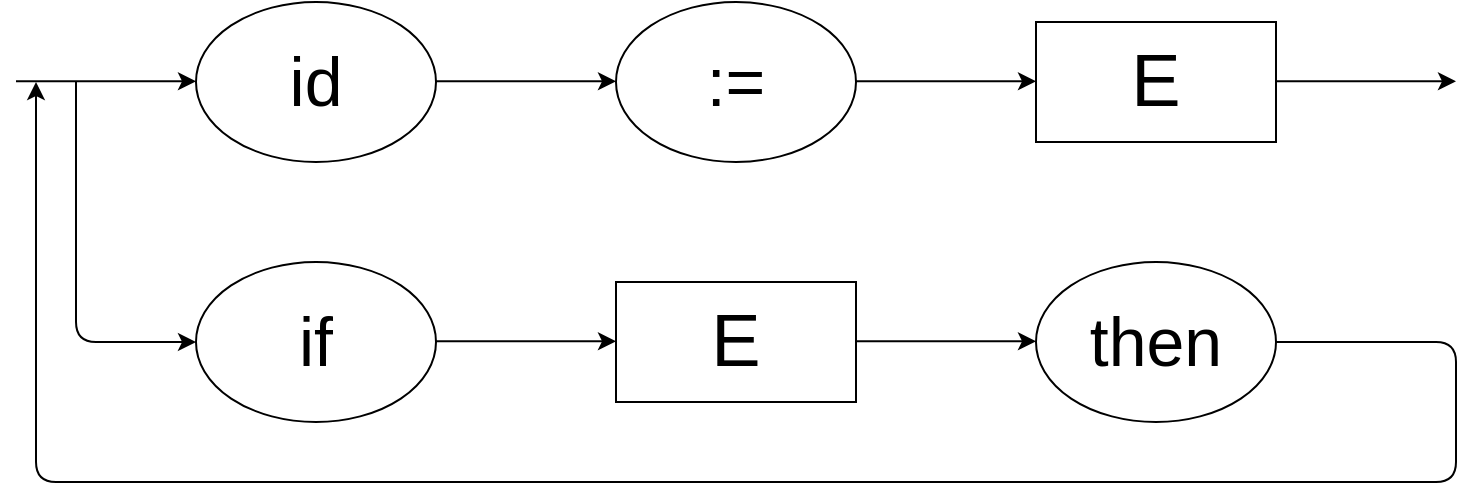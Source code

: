 <mxfile version="12.7.9" type="device"><diagram id="I5BP6vOR_1D-y6K9_unL" name="Page-1"><mxGraphModel dx="1843" dy="540" grid="1" gridSize="10" guides="1" tooltips="1" connect="1" arrows="1" fold="1" page="1" pageScale="1" pageWidth="827" pageHeight="1169" math="0" shadow="0"><root><mxCell id="0"/><mxCell id="1" parent="0"/><mxCell id="Dvv93qsHE8iZuxDN588F-52" value="" style="group" vertex="1" connectable="0" parent="1"><mxGeometry width="720" height="240" as="geometry"/></mxCell><mxCell id="Dvv93qsHE8iZuxDN588F-12" value="&lt;font style=&quot;font-size: 34px&quot;&gt;id&lt;/font&gt;" style="ellipse;whiteSpace=wrap;html=1;" vertex="1" parent="Dvv93qsHE8iZuxDN588F-52"><mxGeometry x="90" width="120" height="80" as="geometry"/></mxCell><mxCell id="Dvv93qsHE8iZuxDN588F-13" value="" style="endArrow=classic;html=1;entryX=0;entryY=0.5;entryDx=0;entryDy=0;" edge="1" parent="Dvv93qsHE8iZuxDN588F-52"><mxGeometry width="50" height="50" relative="1" as="geometry"><mxPoint x="210" y="39.64" as="sourcePoint"/><mxPoint x="300" y="39.64" as="targetPoint"/></mxGeometry></mxCell><mxCell id="Dvv93qsHE8iZuxDN588F-16" value="" style="endArrow=classic;html=1;entryX=0;entryY=0.5;entryDx=0;entryDy=0;" edge="1" parent="Dvv93qsHE8iZuxDN588F-52"><mxGeometry width="50" height="50" relative="1" as="geometry"><mxPoint y="39.64" as="sourcePoint"/><mxPoint x="90" y="39.64" as="targetPoint"/></mxGeometry></mxCell><mxCell id="Dvv93qsHE8iZuxDN588F-28" value="" style="endArrow=classic;html=1;" edge="1" parent="Dvv93qsHE8iZuxDN588F-52"><mxGeometry width="50" height="50" relative="1" as="geometry"><mxPoint x="30" y="40" as="sourcePoint"/><mxPoint x="90" y="170" as="targetPoint"/><Array as="points"><mxPoint x="30" y="170"/></Array></mxGeometry></mxCell><mxCell id="Dvv93qsHE8iZuxDN588F-37" value="&lt;font style=&quot;font-size: 37px&quot;&gt;E&lt;/font&gt;" style="rounded=0;whiteSpace=wrap;html=1;" vertex="1" parent="Dvv93qsHE8iZuxDN588F-52"><mxGeometry x="510" y="10" width="120" height="60" as="geometry"/></mxCell><mxCell id="Dvv93qsHE8iZuxDN588F-38" value="" style="endArrow=classic;html=1;entryX=0;entryY=0.5;entryDx=0;entryDy=0;" edge="1" parent="Dvv93qsHE8iZuxDN588F-52"><mxGeometry width="50" height="50" relative="1" as="geometry"><mxPoint x="630" y="39.64" as="sourcePoint"/><mxPoint x="720" y="39.64" as="targetPoint"/></mxGeometry></mxCell><mxCell id="Dvv93qsHE8iZuxDN588F-42" value="&lt;font style=&quot;font-size: 34px&quot;&gt;:=&lt;/font&gt;" style="ellipse;whiteSpace=wrap;html=1;" vertex="1" parent="Dvv93qsHE8iZuxDN588F-52"><mxGeometry x="300" width="120" height="80" as="geometry"/></mxCell><mxCell id="Dvv93qsHE8iZuxDN588F-43" value="" style="endArrow=classic;html=1;entryX=0;entryY=0.5;entryDx=0;entryDy=0;" edge="1" parent="Dvv93qsHE8iZuxDN588F-52"><mxGeometry width="50" height="50" relative="1" as="geometry"><mxPoint x="420" y="39.64" as="sourcePoint"/><mxPoint x="510" y="39.64" as="targetPoint"/></mxGeometry></mxCell><mxCell id="Dvv93qsHE8iZuxDN588F-44" value="&lt;font style=&quot;font-size: 34px&quot;&gt;if&lt;/font&gt;" style="ellipse;whiteSpace=wrap;html=1;" vertex="1" parent="Dvv93qsHE8iZuxDN588F-52"><mxGeometry x="90" y="130" width="120" height="80" as="geometry"/></mxCell><mxCell id="Dvv93qsHE8iZuxDN588F-45" value="&lt;font style=&quot;font-size: 37px&quot;&gt;E&lt;/font&gt;" style="rounded=0;whiteSpace=wrap;html=1;" vertex="1" parent="Dvv93qsHE8iZuxDN588F-52"><mxGeometry x="300" y="140" width="120" height="60" as="geometry"/></mxCell><mxCell id="Dvv93qsHE8iZuxDN588F-46" value="" style="endArrow=classic;html=1;entryX=0;entryY=0.5;entryDx=0;entryDy=0;" edge="1" parent="Dvv93qsHE8iZuxDN588F-52"><mxGeometry width="50" height="50" relative="1" as="geometry"><mxPoint x="420" y="169.64" as="sourcePoint"/><mxPoint x="510" y="169.64" as="targetPoint"/></mxGeometry></mxCell><mxCell id="Dvv93qsHE8iZuxDN588F-47" value="" style="endArrow=classic;html=1;entryX=0;entryY=0.5;entryDx=0;entryDy=0;" edge="1" parent="Dvv93qsHE8iZuxDN588F-52"><mxGeometry width="50" height="50" relative="1" as="geometry"><mxPoint x="210" y="169.64" as="sourcePoint"/><mxPoint x="300" y="169.64" as="targetPoint"/></mxGeometry></mxCell><mxCell id="Dvv93qsHE8iZuxDN588F-48" value="&lt;font style=&quot;font-size: 34px&quot;&gt;then&lt;/font&gt;" style="ellipse;whiteSpace=wrap;html=1;" vertex="1" parent="Dvv93qsHE8iZuxDN588F-52"><mxGeometry x="510" y="130" width="120" height="80" as="geometry"/></mxCell><mxCell id="Dvv93qsHE8iZuxDN588F-49" value="" style="endArrow=classic;html=1;exitX=1;exitY=0.5;exitDx=0;exitDy=0;" edge="1" parent="Dvv93qsHE8iZuxDN588F-52" source="Dvv93qsHE8iZuxDN588F-48"><mxGeometry width="50" height="50" relative="1" as="geometry"><mxPoint x="640" y="169.64" as="sourcePoint"/><mxPoint x="10" y="40" as="targetPoint"/><Array as="points"><mxPoint x="720" y="170"/><mxPoint x="720" y="240"/><mxPoint x="10" y="240"/></Array></mxGeometry></mxCell></root></mxGraphModel></diagram></mxfile>